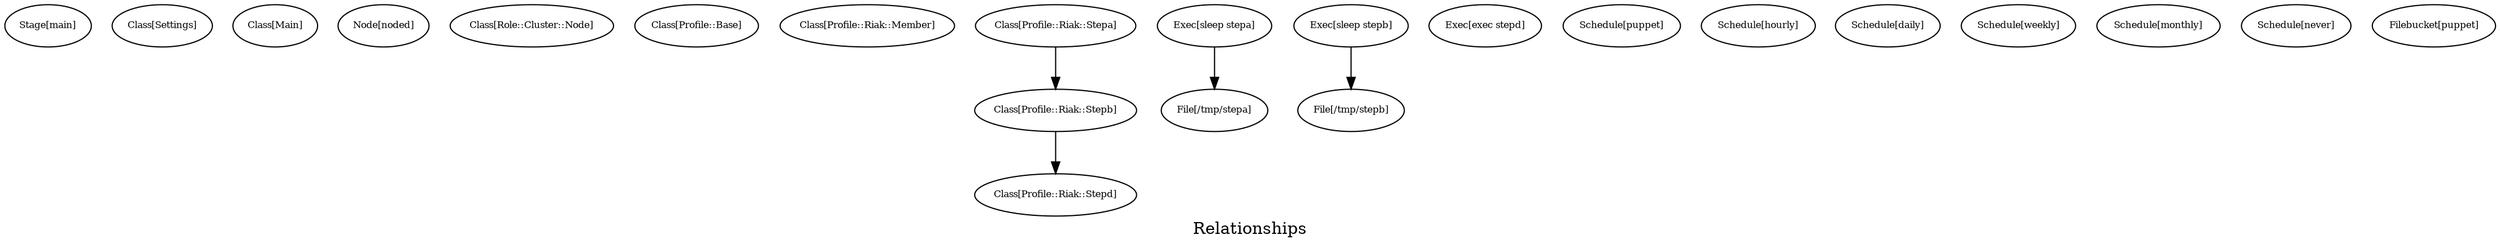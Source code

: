 digraph Relationships {
    label = "Relationships"
    "Stage[main]" [
        fontsize = 8,
        label = "Stage[main]"
    ]

    "Class[Settings]" [
        fontsize = 8,
        label = "Class[Settings]"
    ]

    "Class[Main]" [
        fontsize = 8,
        label = "Class[Main]"
    ]

    "Node[noded]" [
        fontsize = 8,
        label = "Node[noded]"
    ]

    "Class[Role::Cluster::Node]" [
        fontsize = 8,
        label = "Class[Role::Cluster::Node]"
    ]

    "Class[Profile::Base]" [
        fontsize = 8,
        label = "Class[Profile::Base]"
    ]

    "Class[Profile::Riak::Member]" [
        fontsize = 8,
        label = "Class[Profile::Riak::Member]"
    ]

    "Class[Profile::Riak::Stepa]" [
        fontsize = 8,
        label = "Class[Profile::Riak::Stepa]"
    ]

    "Class[Profile::Riak::Stepb]" [
        fontsize = 8,
        label = "Class[Profile::Riak::Stepb]"
    ]

    "Exec[sleep stepa]" [
        fontsize = 8,
        label = "Exec[sleep stepa]"
    ]

    "File[/tmp/stepa]" [
        fontsize = 8,
        label = "File[/tmp/stepa]"
    ]

    "Class[Profile::Riak::Stepd]" [
        fontsize = 8,
        label = "Class[Profile::Riak::Stepd]"
    ]

    "Exec[sleep stepb]" [
        fontsize = 8,
        label = "Exec[sleep stepb]"
    ]

    "File[/tmp/stepb]" [
        fontsize = 8,
        label = "File[/tmp/stepb]"
    ]

    "Exec[exec stepd]" [
        fontsize = 8,
        label = "Exec[exec stepd]"
    ]

    "Schedule[puppet]" [
        fontsize = 8,
        label = "Schedule[puppet]"
    ]

    "Schedule[hourly]" [
        fontsize = 8,
        label = "Schedule[hourly]"
    ]

    "Schedule[daily]" [
        fontsize = 8,
        label = "Schedule[daily]"
    ]

    "Schedule[weekly]" [
        fontsize = 8,
        label = "Schedule[weekly]"
    ]

    "Schedule[monthly]" [
        fontsize = 8,
        label = "Schedule[monthly]"
    ]

    "Schedule[never]" [
        fontsize = 8,
        label = "Schedule[never]"
    ]

    "Filebucket[puppet]" [
        fontsize = 8,
        label = "Filebucket[puppet]"
    ]

    "Class[Profile::Riak::Stepa]" -> "Class[Profile::Riak::Stepb]" [
        fontsize = 8
    ]

    "Exec[sleep stepa]" -> "File[/tmp/stepa]" [
        fontsize = 8
    ]

    "Class[Profile::Riak::Stepb]" -> "Class[Profile::Riak::Stepd]" [
        fontsize = 8
    ]

    "Exec[sleep stepb]" -> "File[/tmp/stepb]" [
        fontsize = 8
    ]

}
